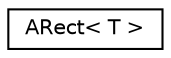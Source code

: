 digraph "Graphical Class Hierarchy"
{
 // LATEX_PDF_SIZE
  edge [fontname="Helvetica",fontsize="10",labelfontname="Helvetica",labelfontsize="10"];
  node [fontname="Helvetica",fontsize="10",shape=record];
  rankdir="LR";
  Node0 [label="ARect\< T \>",height=0.2,width=0.4,color="black", fillcolor="white", style="filled",URL="$structARect.html",tooltip="Axis aligned 2D rectangle."];
}
